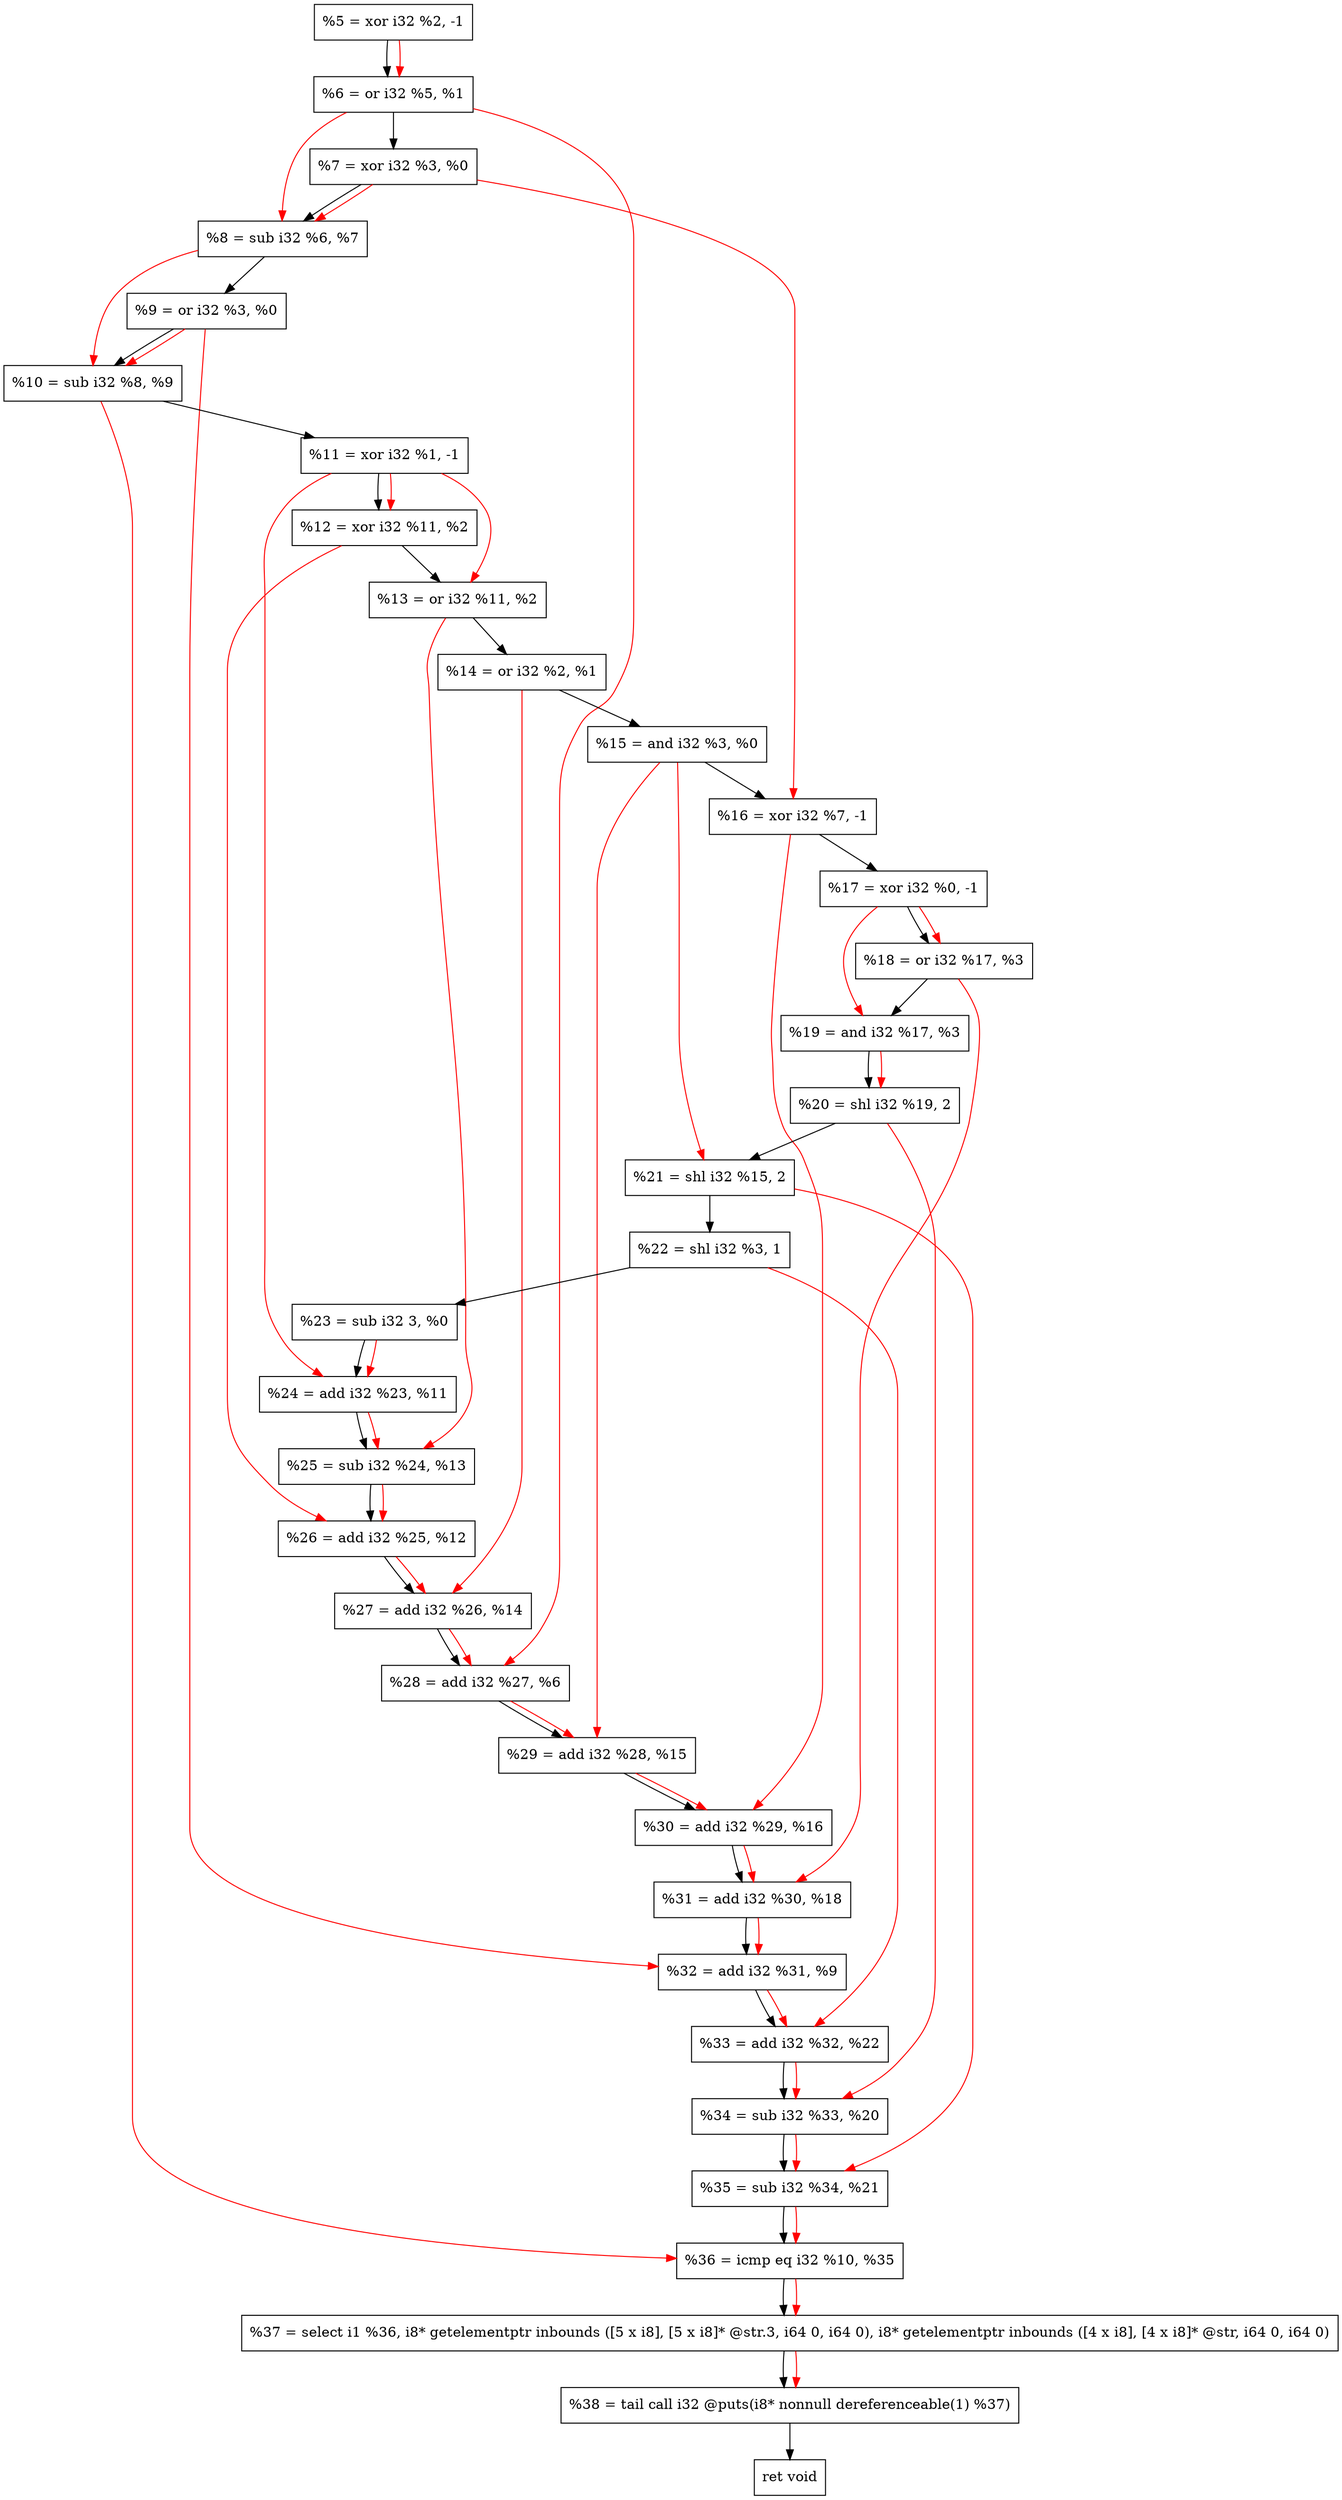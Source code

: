 digraph "DFG for'crackme' function" {
	Node0x16c7fa0[shape=record, label="  %5 = xor i32 %2, -1"];
	Node0x16c8010[shape=record, label="  %6 = or i32 %5, %1"];
	Node0x16c8080[shape=record, label="  %7 = xor i32 %3, %0"];
	Node0x16c80f0[shape=record, label="  %8 = sub i32 %6, %7"];
	Node0x16c8160[shape=record, label="  %9 = or i32 %3, %0"];
	Node0x16c81d0[shape=record, label="  %10 = sub i32 %8, %9"];
	Node0x16c8240[shape=record, label="  %11 = xor i32 %1, -1"];
	Node0x16c82b0[shape=record, label="  %12 = xor i32 %11, %2"];
	Node0x16c8320[shape=record, label="  %13 = or i32 %11, %2"];
	Node0x16c8390[shape=record, label="  %14 = or i32 %2, %1"];
	Node0x16c8400[shape=record, label="  %15 = and i32 %3, %0"];
	Node0x16c8470[shape=record, label="  %16 = xor i32 %7, -1"];
	Node0x16c84e0[shape=record, label="  %17 = xor i32 %0, -1"];
	Node0x16c8550[shape=record, label="  %18 = or i32 %17, %3"];
	Node0x16c85c0[shape=record, label="  %19 = and i32 %17, %3"];
	Node0x16c8660[shape=record, label="  %20 = shl i32 %19, 2"];
	Node0x16c86d0[shape=record, label="  %21 = shl i32 %15, 2"];
	Node0x16c8770[shape=record, label="  %22 = shl i32 %3, 1"];
	Node0x16c8810[shape=record, label="  %23 = sub i32 3, %0"];
	Node0x16c8880[shape=record, label="  %24 = add i32 %23, %11"];
	Node0x16c88f0[shape=record, label="  %25 = sub i32 %24, %13"];
	Node0x16c8960[shape=record, label="  %26 = add i32 %25, %12"];
	Node0x16c89d0[shape=record, label="  %27 = add i32 %26, %14"];
	Node0x16c8a40[shape=record, label="  %28 = add i32 %27, %6"];
	Node0x16c8ab0[shape=record, label="  %29 = add i32 %28, %15"];
	Node0x16c8b20[shape=record, label="  %30 = add i32 %29, %16"];
	Node0x16c8b90[shape=record, label="  %31 = add i32 %30, %18"];
	Node0x16c8c00[shape=record, label="  %32 = add i32 %31, %9"];
	Node0x16c8e80[shape=record, label="  %33 = add i32 %32, %22"];
	Node0x16c8ef0[shape=record, label="  %34 = sub i32 %33, %20"];
	Node0x16c8f60[shape=record, label="  %35 = sub i32 %34, %21"];
	Node0x16c8fd0[shape=record, label="  %36 = icmp eq i32 %10, %35"];
	Node0x1668268[shape=record, label="  %37 = select i1 %36, i8* getelementptr inbounds ([5 x i8], [5 x i8]* @str.3, i64 0, i64 0), i8* getelementptr inbounds ([4 x i8], [4 x i8]* @str, i64 0, i64 0)"];
	Node0x16c9470[shape=record, label="  %38 = tail call i32 @puts(i8* nonnull dereferenceable(1) %37)"];
	Node0x16c94c0[shape=record, label="  ret void"];
	Node0x16c7fa0 -> Node0x16c8010;
	Node0x16c8010 -> Node0x16c8080;
	Node0x16c8080 -> Node0x16c80f0;
	Node0x16c80f0 -> Node0x16c8160;
	Node0x16c8160 -> Node0x16c81d0;
	Node0x16c81d0 -> Node0x16c8240;
	Node0x16c8240 -> Node0x16c82b0;
	Node0x16c82b0 -> Node0x16c8320;
	Node0x16c8320 -> Node0x16c8390;
	Node0x16c8390 -> Node0x16c8400;
	Node0x16c8400 -> Node0x16c8470;
	Node0x16c8470 -> Node0x16c84e0;
	Node0x16c84e0 -> Node0x16c8550;
	Node0x16c8550 -> Node0x16c85c0;
	Node0x16c85c0 -> Node0x16c8660;
	Node0x16c8660 -> Node0x16c86d0;
	Node0x16c86d0 -> Node0x16c8770;
	Node0x16c8770 -> Node0x16c8810;
	Node0x16c8810 -> Node0x16c8880;
	Node0x16c8880 -> Node0x16c88f0;
	Node0x16c88f0 -> Node0x16c8960;
	Node0x16c8960 -> Node0x16c89d0;
	Node0x16c89d0 -> Node0x16c8a40;
	Node0x16c8a40 -> Node0x16c8ab0;
	Node0x16c8ab0 -> Node0x16c8b20;
	Node0x16c8b20 -> Node0x16c8b90;
	Node0x16c8b90 -> Node0x16c8c00;
	Node0x16c8c00 -> Node0x16c8e80;
	Node0x16c8e80 -> Node0x16c8ef0;
	Node0x16c8ef0 -> Node0x16c8f60;
	Node0x16c8f60 -> Node0x16c8fd0;
	Node0x16c8fd0 -> Node0x1668268;
	Node0x1668268 -> Node0x16c9470;
	Node0x16c9470 -> Node0x16c94c0;
edge [color=red]
	Node0x16c7fa0 -> Node0x16c8010;
	Node0x16c8010 -> Node0x16c80f0;
	Node0x16c8080 -> Node0x16c80f0;
	Node0x16c80f0 -> Node0x16c81d0;
	Node0x16c8160 -> Node0x16c81d0;
	Node0x16c8240 -> Node0x16c82b0;
	Node0x16c8240 -> Node0x16c8320;
	Node0x16c8080 -> Node0x16c8470;
	Node0x16c84e0 -> Node0x16c8550;
	Node0x16c84e0 -> Node0x16c85c0;
	Node0x16c85c0 -> Node0x16c8660;
	Node0x16c8400 -> Node0x16c86d0;
	Node0x16c8810 -> Node0x16c8880;
	Node0x16c8240 -> Node0x16c8880;
	Node0x16c8880 -> Node0x16c88f0;
	Node0x16c8320 -> Node0x16c88f0;
	Node0x16c88f0 -> Node0x16c8960;
	Node0x16c82b0 -> Node0x16c8960;
	Node0x16c8960 -> Node0x16c89d0;
	Node0x16c8390 -> Node0x16c89d0;
	Node0x16c89d0 -> Node0x16c8a40;
	Node0x16c8010 -> Node0x16c8a40;
	Node0x16c8a40 -> Node0x16c8ab0;
	Node0x16c8400 -> Node0x16c8ab0;
	Node0x16c8ab0 -> Node0x16c8b20;
	Node0x16c8470 -> Node0x16c8b20;
	Node0x16c8b20 -> Node0x16c8b90;
	Node0x16c8550 -> Node0x16c8b90;
	Node0x16c8b90 -> Node0x16c8c00;
	Node0x16c8160 -> Node0x16c8c00;
	Node0x16c8c00 -> Node0x16c8e80;
	Node0x16c8770 -> Node0x16c8e80;
	Node0x16c8e80 -> Node0x16c8ef0;
	Node0x16c8660 -> Node0x16c8ef0;
	Node0x16c8ef0 -> Node0x16c8f60;
	Node0x16c86d0 -> Node0x16c8f60;
	Node0x16c81d0 -> Node0x16c8fd0;
	Node0x16c8f60 -> Node0x16c8fd0;
	Node0x16c8fd0 -> Node0x1668268;
	Node0x1668268 -> Node0x16c9470;
}
